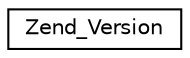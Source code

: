 digraph G
{
  edge [fontname="Helvetica",fontsize="10",labelfontname="Helvetica",labelfontsize="10"];
  node [fontname="Helvetica",fontsize="10",shape=record];
  rankdir="LR";
  Node1 [label="Zend_Version",height=0.2,width=0.4,color="black", fillcolor="white", style="filled",URL="$class_zend___version.html"];
}
